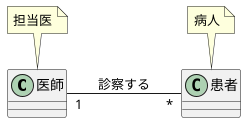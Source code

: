 @startuml
left to right direction
class 医師 {}
class 患者 {}
医師 "1" -- "*" 患者 : 診察する
note top of 医師 : 担当医
note top of 患者 : 病人
@enduml
